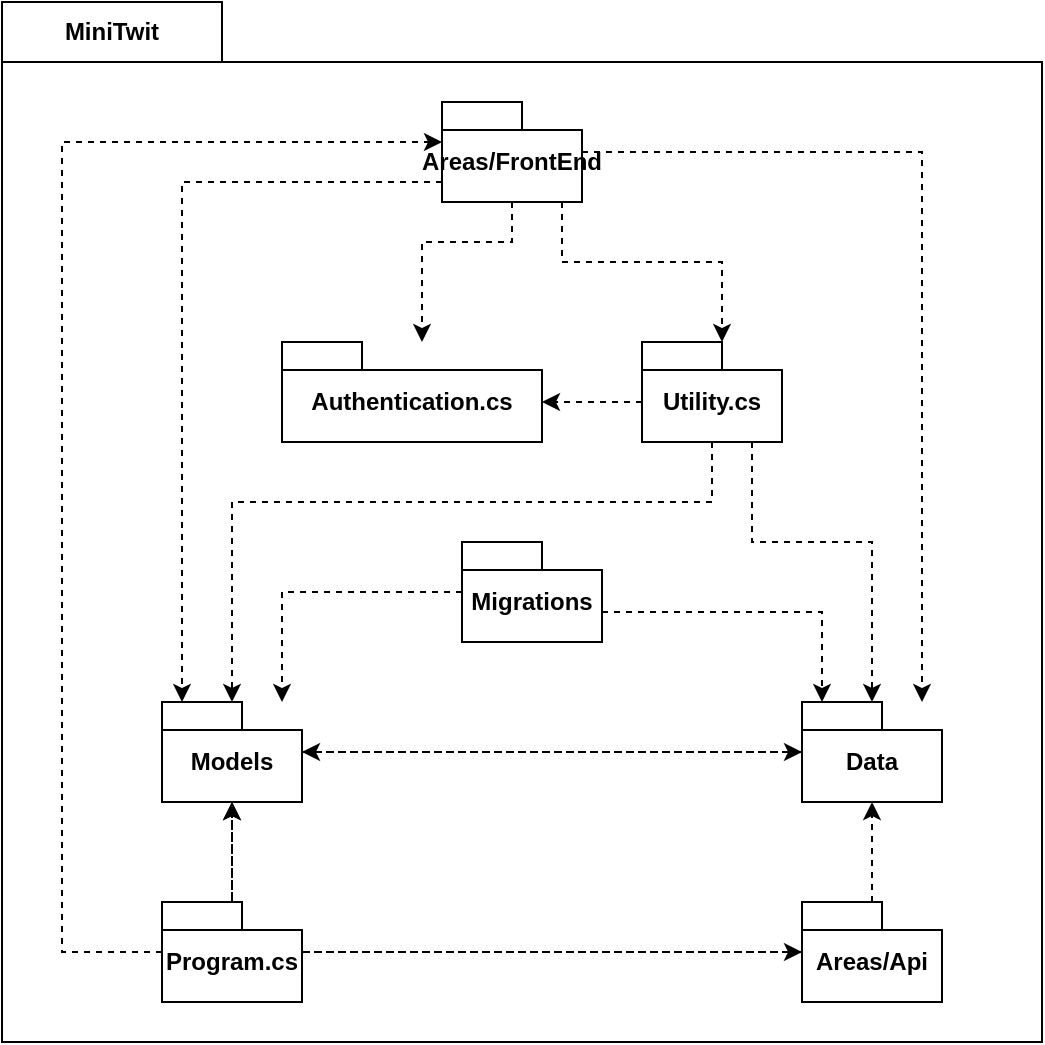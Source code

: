 <mxfile version="24.4.4" type="device">
  <diagram id="C5RBs43oDa-KdzZeNtuy" name="Page-1">
    <mxGraphModel dx="2350" dy="1313" grid="1" gridSize="10" guides="1" tooltips="1" connect="1" arrows="1" fold="1" page="1" pageScale="1" pageWidth="827" pageHeight="1169" math="0" shadow="0">
      <root>
        <mxCell id="WIyWlLk6GJQsqaUBKTNV-0" />
        <mxCell id="WIyWlLk6GJQsqaUBKTNV-1" parent="WIyWlLk6GJQsqaUBKTNV-0" />
        <mxCell id="0xkykKNiRA2JzHIzsFPC-1" value="MiniTwit" style="shape=folder;fontStyle=1;tabWidth=110;tabHeight=30;tabPosition=left;html=1;boundedLbl=1;labelInHeader=1;container=0;collapsible=0;whiteSpace=wrap;" vertex="1" parent="WIyWlLk6GJQsqaUBKTNV-1">
          <mxGeometry x="200" y="65" width="520" height="520" as="geometry" />
        </mxCell>
        <mxCell id="0xkykKNiRA2JzHIzsFPC-2" value="" style="html=1;strokeColor=none;resizeWidth=1;resizeHeight=1;fillColor=none;part=1;connectable=0;allowArrows=0;deletable=0;whiteSpace=wrap;" vertex="1" parent="WIyWlLk6GJQsqaUBKTNV-1">
          <mxGeometry x="200" y="65" width="410" height="294" as="geometry">
            <mxPoint y="30" as="offset" />
          </mxGeometry>
        </mxCell>
        <mxCell id="0xkykKNiRA2JzHIzsFPC-32" style="edgeStyle=orthogonalEdgeStyle;rounded=0;orthogonalLoop=1;jettySize=auto;html=1;dashed=1;" edge="1" parent="WIyWlLk6GJQsqaUBKTNV-1" source="0xkykKNiRA2JzHIzsFPC-4" target="0xkykKNiRA2JzHIzsFPC-6">
          <mxGeometry relative="1" as="geometry">
            <Array as="points">
              <mxPoint x="340" y="360" />
            </Array>
          </mxGeometry>
        </mxCell>
        <mxCell id="0xkykKNiRA2JzHIzsFPC-4" value="Migrations" style="shape=folder;fontStyle=1;spacingTop=10;tabWidth=40;tabHeight=14;tabPosition=left;html=1;whiteSpace=wrap;" vertex="1" parent="WIyWlLk6GJQsqaUBKTNV-1">
          <mxGeometry x="430" y="335" width="70" height="50" as="geometry" />
        </mxCell>
        <mxCell id="0xkykKNiRA2JzHIzsFPC-5" value="Data" style="shape=folder;fontStyle=1;spacingTop=10;tabWidth=40;tabHeight=14;tabPosition=left;html=1;whiteSpace=wrap;" vertex="1" parent="WIyWlLk6GJQsqaUBKTNV-1">
          <mxGeometry x="600" y="415" width="70" height="50" as="geometry" />
        </mxCell>
        <mxCell id="0xkykKNiRA2JzHIzsFPC-6" value="Models" style="shape=folder;fontStyle=1;spacingTop=10;tabWidth=40;tabHeight=14;tabPosition=left;html=1;whiteSpace=wrap;" vertex="1" parent="WIyWlLk6GJQsqaUBKTNV-1">
          <mxGeometry x="280" y="415" width="70" height="50" as="geometry" />
        </mxCell>
        <mxCell id="0xkykKNiRA2JzHIzsFPC-7" value="Areas/FrontEnd" style="shape=folder;fontStyle=1;spacingTop=10;tabWidth=40;tabHeight=14;tabPosition=left;html=1;whiteSpace=wrap;" vertex="1" parent="WIyWlLk6GJQsqaUBKTNV-1">
          <mxGeometry x="420" y="115" width="70" height="50" as="geometry" />
        </mxCell>
        <mxCell id="0xkykKNiRA2JzHIzsFPC-14" style="rounded=0;orthogonalLoop=1;jettySize=auto;html=1;dashed=1;edgeStyle=orthogonalEdgeStyle;" edge="1" parent="WIyWlLk6GJQsqaUBKTNV-1" source="0xkykKNiRA2JzHIzsFPC-8" target="0xkykKNiRA2JzHIzsFPC-6">
          <mxGeometry relative="1" as="geometry" />
        </mxCell>
        <mxCell id="0xkykKNiRA2JzHIzsFPC-8" value="Areas/Api" style="shape=folder;fontStyle=1;spacingTop=10;tabWidth=40;tabHeight=14;tabPosition=left;html=1;whiteSpace=wrap;" vertex="1" parent="WIyWlLk6GJQsqaUBKTNV-1">
          <mxGeometry x="600" y="515" width="70" height="50" as="geometry" />
        </mxCell>
        <mxCell id="0xkykKNiRA2JzHIzsFPC-33" style="edgeStyle=orthogonalEdgeStyle;rounded=0;orthogonalLoop=1;jettySize=auto;html=1;dashed=1;" edge="1" parent="WIyWlLk6GJQsqaUBKTNV-1" source="0xkykKNiRA2JzHIzsFPC-9" target="0xkykKNiRA2JzHIzsFPC-7">
          <mxGeometry relative="1" as="geometry">
            <Array as="points">
              <mxPoint x="230" y="540" />
              <mxPoint x="230" y="135" />
            </Array>
          </mxGeometry>
        </mxCell>
        <mxCell id="0xkykKNiRA2JzHIzsFPC-9" value="Program.cs" style="shape=folder;fontStyle=1;spacingTop=10;tabWidth=40;tabHeight=14;tabPosition=left;html=1;whiteSpace=wrap;" vertex="1" parent="WIyWlLk6GJQsqaUBKTNV-1">
          <mxGeometry x="280" y="515" width="70" height="50" as="geometry" />
        </mxCell>
        <mxCell id="0xkykKNiRA2JzHIzsFPC-11" value="Authentication.cs" style="shape=folder;fontStyle=1;spacingTop=10;tabWidth=40;tabHeight=14;tabPosition=left;html=1;whiteSpace=wrap;" vertex="1" parent="WIyWlLk6GJQsqaUBKTNV-1">
          <mxGeometry x="340" y="235" width="130" height="50" as="geometry" />
        </mxCell>
        <mxCell id="0xkykKNiRA2JzHIzsFPC-12" value="Utility.cs" style="shape=folder;fontStyle=1;spacingTop=10;tabWidth=40;tabHeight=14;tabPosition=left;html=1;whiteSpace=wrap;" vertex="1" parent="WIyWlLk6GJQsqaUBKTNV-1">
          <mxGeometry x="520" y="235" width="70" height="50" as="geometry" />
        </mxCell>
        <mxCell id="0xkykKNiRA2JzHIzsFPC-15" style="rounded=0;orthogonalLoop=1;jettySize=auto;html=1;dashed=1;edgeStyle=orthogonalEdgeStyle;" edge="1" parent="WIyWlLk6GJQsqaUBKTNV-1" source="0xkykKNiRA2JzHIzsFPC-7" target="0xkykKNiRA2JzHIzsFPC-6">
          <mxGeometry relative="1" as="geometry">
            <mxPoint x="204" y="225" as="sourcePoint" />
            <mxPoint x="236" y="265" as="targetPoint" />
            <Array as="points">
              <mxPoint x="290" y="155" />
            </Array>
          </mxGeometry>
        </mxCell>
        <mxCell id="0xkykKNiRA2JzHIzsFPC-16" style="rounded=0;orthogonalLoop=1;jettySize=auto;html=1;dashed=1;edgeStyle=orthogonalEdgeStyle;" edge="1" parent="WIyWlLk6GJQsqaUBKTNV-1" source="0xkykKNiRA2JzHIzsFPC-12" target="0xkykKNiRA2JzHIzsFPC-5">
          <mxGeometry relative="1" as="geometry">
            <mxPoint x="204" y="225" as="sourcePoint" />
            <mxPoint x="236" y="265" as="targetPoint" />
            <Array as="points">
              <mxPoint x="575" y="335" />
              <mxPoint x="635" y="335" />
            </Array>
          </mxGeometry>
        </mxCell>
        <mxCell id="0xkykKNiRA2JzHIzsFPC-17" style="rounded=0;orthogonalLoop=1;jettySize=auto;html=1;dashed=1;" edge="1" parent="WIyWlLk6GJQsqaUBKTNV-1" source="0xkykKNiRA2JzHIzsFPC-6" target="0xkykKNiRA2JzHIzsFPC-5">
          <mxGeometry relative="1" as="geometry">
            <mxPoint x="62" y="265" as="sourcePoint" />
            <mxPoint x="128" y="325" as="targetPoint" />
          </mxGeometry>
        </mxCell>
        <mxCell id="0xkykKNiRA2JzHIzsFPC-18" style="rounded=0;orthogonalLoop=1;jettySize=auto;html=1;dashed=1;edgeStyle=orthogonalEdgeStyle;" edge="1" parent="WIyWlLk6GJQsqaUBKTNV-1" source="0xkykKNiRA2JzHIzsFPC-4" target="0xkykKNiRA2JzHIzsFPC-5">
          <mxGeometry relative="1" as="geometry">
            <mxPoint x="220" y="311" as="sourcePoint" />
            <mxPoint x="190" y="329" as="targetPoint" />
            <Array as="points">
              <mxPoint x="610" y="370" />
            </Array>
          </mxGeometry>
        </mxCell>
        <mxCell id="0xkykKNiRA2JzHIzsFPC-19" style="rounded=0;orthogonalLoop=1;jettySize=auto;html=1;dashed=1;" edge="1" parent="WIyWlLk6GJQsqaUBKTNV-1" source="0xkykKNiRA2JzHIzsFPC-8" target="0xkykKNiRA2JzHIzsFPC-5">
          <mxGeometry relative="1" as="geometry">
            <mxPoint x="62" y="265" as="sourcePoint" />
            <mxPoint x="128" y="325" as="targetPoint" />
          </mxGeometry>
        </mxCell>
        <mxCell id="0xkykKNiRA2JzHIzsFPC-20" style="rounded=0;orthogonalLoop=1;jettySize=auto;html=1;dashed=1;edgeStyle=orthogonalEdgeStyle;" edge="1" parent="WIyWlLk6GJQsqaUBKTNV-1" source="0xkykKNiRA2JzHIzsFPC-7" target="0xkykKNiRA2JzHIzsFPC-5">
          <mxGeometry relative="1" as="geometry">
            <mxPoint x="62" y="265" as="sourcePoint" />
            <mxPoint x="128" y="325" as="targetPoint" />
            <Array as="points">
              <mxPoint x="660" y="140" />
            </Array>
          </mxGeometry>
        </mxCell>
        <mxCell id="0xkykKNiRA2JzHIzsFPC-21" style="rounded=0;orthogonalLoop=1;jettySize=auto;html=1;dashed=1;" edge="1" parent="WIyWlLk6GJQsqaUBKTNV-1" source="0xkykKNiRA2JzHIzsFPC-9" target="0xkykKNiRA2JzHIzsFPC-6">
          <mxGeometry relative="1" as="geometry">
            <mxPoint x="340" y="225" as="sourcePoint" />
            <mxPoint x="370" y="275" as="targetPoint" />
          </mxGeometry>
        </mxCell>
        <mxCell id="0xkykKNiRA2JzHIzsFPC-22" style="rounded=0;orthogonalLoop=1;jettySize=auto;html=1;dashed=1;edgeStyle=orthogonalEdgeStyle;" edge="1" parent="WIyWlLk6GJQsqaUBKTNV-1" source="0xkykKNiRA2JzHIzsFPC-5" target="0xkykKNiRA2JzHIzsFPC-6">
          <mxGeometry relative="1" as="geometry">
            <mxPoint x="300" y="495" as="sourcePoint" />
            <mxPoint x="130" y="379" as="targetPoint" />
          </mxGeometry>
        </mxCell>
        <mxCell id="0xkykKNiRA2JzHIzsFPC-23" style="rounded=0;orthogonalLoop=1;jettySize=auto;html=1;dashed=1;edgeStyle=orthogonalEdgeStyle;" edge="1" parent="WIyWlLk6GJQsqaUBKTNV-1" source="0xkykKNiRA2JzHIzsFPC-12" target="0xkykKNiRA2JzHIzsFPC-6">
          <mxGeometry relative="1" as="geometry">
            <mxPoint x="45" y="265" as="sourcePoint" />
            <mxPoint x="85" y="365" as="targetPoint" />
            <Array as="points">
              <mxPoint x="315" y="315" />
            </Array>
          </mxGeometry>
        </mxCell>
        <mxCell id="0xkykKNiRA2JzHIzsFPC-25" style="rounded=0;orthogonalLoop=1;jettySize=auto;html=1;dashed=1;edgeStyle=orthogonalEdgeStyle;" edge="1" parent="WIyWlLk6GJQsqaUBKTNV-1" source="0xkykKNiRA2JzHIzsFPC-7" target="0xkykKNiRA2JzHIzsFPC-12">
          <mxGeometry relative="1" as="geometry">
            <mxPoint x="295" y="225" as="sourcePoint" />
            <mxPoint x="125" y="365" as="targetPoint" />
            <Array as="points">
              <mxPoint x="480" y="195" />
              <mxPoint x="560" y="195" />
            </Array>
          </mxGeometry>
        </mxCell>
        <mxCell id="0xkykKNiRA2JzHIzsFPC-26" style="rounded=0;orthogonalLoop=1;jettySize=auto;html=1;dashed=1;edgeStyle=orthogonalEdgeStyle;" edge="1" parent="WIyWlLk6GJQsqaUBKTNV-1" source="0xkykKNiRA2JzHIzsFPC-9" target="0xkykKNiRA2JzHIzsFPC-8">
          <mxGeometry relative="1" as="geometry">
            <mxPoint x="490" y="334" as="sourcePoint" />
            <mxPoint x="390" y="316" as="targetPoint" />
          </mxGeometry>
        </mxCell>
        <mxCell id="0xkykKNiRA2JzHIzsFPC-27" style="rounded=0;orthogonalLoop=1;jettySize=auto;html=1;dashed=1;edgeStyle=orthogonalEdgeStyle;" edge="1" parent="WIyWlLk6GJQsqaUBKTNV-1" source="0xkykKNiRA2JzHIzsFPC-12" target="0xkykKNiRA2JzHIzsFPC-11">
          <mxGeometry relative="1" as="geometry">
            <mxPoint x="45" y="265" as="sourcePoint" />
            <mxPoint x="85" y="365" as="targetPoint" />
            <Array as="points">
              <mxPoint x="500" y="265" />
              <mxPoint x="500" y="265" />
            </Array>
          </mxGeometry>
        </mxCell>
        <mxCell id="0xkykKNiRA2JzHIzsFPC-29" style="rounded=0;orthogonalLoop=1;jettySize=auto;html=1;dashed=1;edgeStyle=orthogonalEdgeStyle;" edge="1" parent="WIyWlLk6GJQsqaUBKTNV-1" source="0xkykKNiRA2JzHIzsFPC-7" target="0xkykKNiRA2JzHIzsFPC-11">
          <mxGeometry relative="1" as="geometry">
            <mxPoint x="70" y="238" as="sourcePoint" />
            <mxPoint x="510" y="214" as="targetPoint" />
            <Array as="points">
              <mxPoint x="455" y="185" />
              <mxPoint x="410" y="185" />
            </Array>
          </mxGeometry>
        </mxCell>
      </root>
    </mxGraphModel>
  </diagram>
</mxfile>
